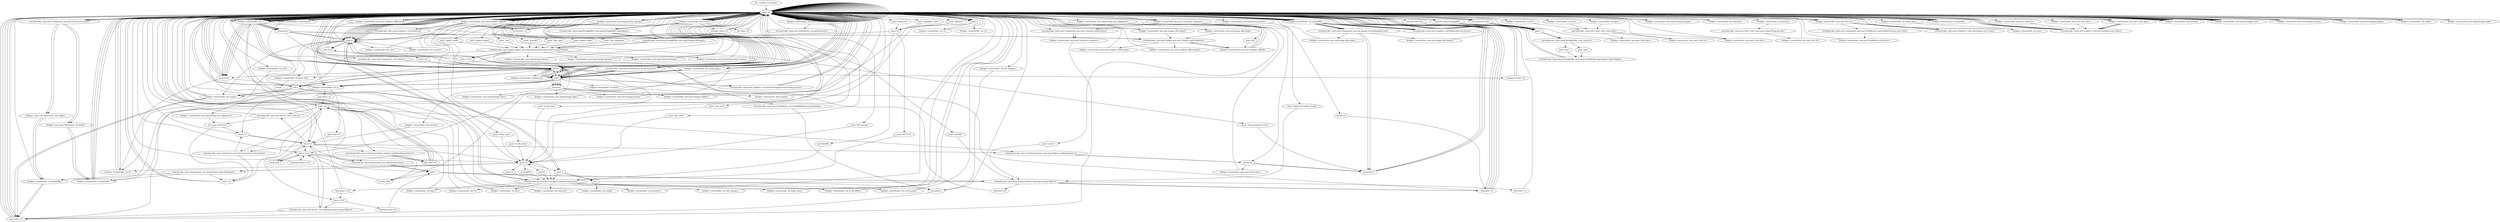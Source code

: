 digraph "" {
    "r0 := @this: newsticker"
    "load.r r0"
    "r0 := @this: newsticker"->"load.r r0";
    "push -1"
    "load.r r0"->"push -1";
    "fieldput <newsticker: int genislik>"
    "push -1"->"fieldput <newsticker: int genislik>";
    "fieldput <newsticker: int genislik>"->"load.r r0";
    "load.r r0"->"push -1";
    "fieldput <newsticker: int yukseklik>"
    "push -1"->"fieldput <newsticker: int yukseklik>";
    "fieldput <newsticker: int yukseklik>"->"load.r r0";
    "push 0"
    "load.r r0"->"push 0";
    "fieldput <newsticker: boolean whb>"
    "push 0"->"fieldput <newsticker: boolean whb>";
    "fieldput <newsticker: boolean whb>"->"load.r r0";
    "load.r r0"->"push 0";
    "fieldput <newsticker: int X>"
    "push 0"->"fieldput <newsticker: int X>";
    "fieldput <newsticker: int X>"->"load.r r0";
    "load.r r0"->"load.r r0";
    "push \"bgcolor\""
    "load.r r0"->"push \"bgcolor\"";
    "push 16"
    "push \"bgcolor\""->"push 16";
    "push 16"->"push 0";
    "virtualinvoke <newsticker: int fi(java.lang.String,int,int)>"
    "push 0"->"virtualinvoke <newsticker: int fi(java.lang.String,int,int)>";
    "fieldput <newsticker: int bgci>"
    "virtualinvoke <newsticker: int fi(java.lang.String,int,int)>"->"fieldput <newsticker: int bgci>";
    "fieldput <newsticker: int bgci>"->"load.r r0";
    "load.r r0"->"load.r r0";
    "push \"fontcolor\""
    "load.r r0"->"push \"fontcolor\"";
    "push \"fontcolor\""->"push 16";
    "push 16777215"
    "push 16"->"push 16777215";
    "push 16777215"->"virtualinvoke <newsticker: int fi(java.lang.String,int,int)>";
    "fieldput <newsticker: int fci>"
    "virtualinvoke <newsticker: int fi(java.lang.String,int,int)>"->"fieldput <newsticker: int fci>";
    "fieldput <newsticker: int fci>"->"load.r r0";
    "load.r r0"->"load.r r0";
    "push \"highlight_color\""
    "load.r r0"->"push \"highlight_color\"";
    "push \"highlight_color\""->"push 16";
    "push 65280"
    "push 16"->"push 65280";
    "push 65280"->"virtualinvoke <newsticker: int fi(java.lang.String,int,int)>";
    "fieldput <newsticker: int hlci>"
    "virtualinvoke <newsticker: int fi(java.lang.String,int,int)>"->"fieldput <newsticker: int hlci>";
    "fieldput <newsticker: int hlci>"->"load.r r0";
    "load.r r0"->"load.r r0";
    "push \"info\""
    "load.r r0"->"push \"info\"";
    "virtualinvoke <java.applet.Applet: java.lang.String getParameter(java.lang.String)>"
    "push \"info\""->"virtualinvoke <java.applet.Applet: java.lang.String getParameter(java.lang.String)>";
    "fieldput <newsticker: java.lang.String infostr>"
    "virtualinvoke <java.applet.Applet: java.lang.String getParameter(java.lang.String)>"->"fieldput <newsticker: java.lang.String infostr>";
    "fieldput <newsticker: java.lang.String infostr>"->"load.r r0";
    "load.r r0"->"load.r r0";
    "push \"regcode\""
    "load.r r0"->"push \"regcode\"";
    "push \"regcode\""->"virtualinvoke <java.applet.Applet: java.lang.String getParameter(java.lang.String)>";
    "fieldput <newsticker: java.lang.String regcode>"
    "virtualinvoke <java.applet.Applet: java.lang.String getParameter(java.lang.String)>"->"fieldput <newsticker: java.lang.String regcode>";
    "fieldput <newsticker: java.lang.String regcode>"->"load.r r0";
    "fieldget <newsticker: java.lang.String regcode>"
    "load.r r0"->"fieldget <newsticker: java.lang.String regcode>";
    "ifnull load.r r0"
    "fieldget <newsticker: java.lang.String regcode>"->"ifnull load.r r0";
    "ifnull load.r r0"->"load.r r0";
    "load.r r0"->"fieldget <newsticker: java.lang.String regcode>";
    "push \"nwt786\""
    "fieldget <newsticker: java.lang.String regcode>"->"push \"nwt786\"";
    "virtualinvoke <java.lang.String: boolean equals(java.lang.Object)>"
    "push \"nwt786\""->"virtualinvoke <java.lang.String: boolean equals(java.lang.Object)>";
    "ifeq load.r r0"
    "virtualinvoke <java.lang.String: boolean equals(java.lang.Object)>"->"ifeq load.r r0";
    "ifeq load.r r0"->"load.r r0";
    "push 1"
    "load.r r0"->"push 1";
    "fieldput <newsticker: boolean rg>"
    "push 1"->"fieldput <newsticker: boolean rg>";
    "fieldput <newsticker: boolean rg>"->"load.r r0";
    "new java.awt.Color"
    "load.r r0"->"new java.awt.Color";
    "dup1.r"
    "new java.awt.Color"->"dup1.r";
    "dup1.r"->"load.r r0";
    "fieldget <newsticker: int bgci>"
    "load.r r0"->"fieldget <newsticker: int bgci>";
    "specialinvoke <java.awt.Color: void <init>(int)>"
    "fieldget <newsticker: int bgci>"->"specialinvoke <java.awt.Color: void <init>(int)>";
    "fieldput <newsticker: java.awt.Color bgcc>"
    "specialinvoke <java.awt.Color: void <init>(int)>"->"fieldput <newsticker: java.awt.Color bgcc>";
    "fieldput <newsticker: java.awt.Color bgcc>"->"load.r r0";
    "load.r r0"->"new java.awt.Color";
    "new java.awt.Color"->"dup1.r";
    "dup1.r"->"load.r r0";
    "fieldget <newsticker: int fci>"
    "load.r r0"->"fieldget <newsticker: int fci>";
    "fieldget <newsticker: int fci>"->"specialinvoke <java.awt.Color: void <init>(int)>";
    "fieldput <newsticker: java.awt.Color fcc>"
    "specialinvoke <java.awt.Color: void <init>(int)>"->"fieldput <newsticker: java.awt.Color fcc>";
    "fieldput <newsticker: java.awt.Color fcc>"->"load.r r0";
    "load.r r0"->"new java.awt.Color";
    "new java.awt.Color"->"dup1.r";
    "dup1.r"->"load.r r0";
    "fieldget <newsticker: int hlci>"
    "load.r r0"->"fieldget <newsticker: int hlci>";
    "fieldget <newsticker: int hlci>"->"specialinvoke <java.awt.Color: void <init>(int)>";
    "fieldput <newsticker: java.awt.Color hlcc>"
    "specialinvoke <java.awt.Color: void <init>(int)>"->"fieldput <newsticker: java.awt.Color hlcc>";
    "fieldput <newsticker: java.awt.Color hlcc>"->"load.r r0";
    "load.r r0"->"load.r r0";
    "push \"font_size\""
    "load.r r0"->"push \"font_size\"";
    "push 10"
    "push \"font_size\""->"push 10";
    "push 11"
    "push 10"->"push 11";
    "push 11"->"virtualinvoke <newsticker: int fi(java.lang.String,int,int)>";
    "fieldput <newsticker: int fontsize>"
    "virtualinvoke <newsticker: int fi(java.lang.String,int,int)>"->"fieldput <newsticker: int fontsize>";
    "fieldput <newsticker: int fontsize>"->"load.r r0";
    "load.r r0"->"load.r r0";
    "push \"font_type\""
    "load.r r0"->"push \"font_type\"";
    "push \"font_type\""->"virtualinvoke <java.applet.Applet: java.lang.String getParameter(java.lang.String)>";
    "fieldput <newsticker: java.lang.String fonttype>"
    "virtualinvoke <java.applet.Applet: java.lang.String getParameter(java.lang.String)>"->"fieldput <newsticker: java.lang.String fonttype>";
    "fieldput <newsticker: java.lang.String fonttype>"->"load.r r0";
    "load.r r0"->"load.r r0";
    "push \"font_style\""
    "load.r r0"->"push \"font_style\"";
    "push \"font_style\""->"push 10";
    "push 10"->"push 0";
    "push 0"->"virtualinvoke <newsticker: int fi(java.lang.String,int,int)>";
    "fieldput <newsticker: int fontstyle>"
    "virtualinvoke <newsticker: int fi(java.lang.String,int,int)>"->"fieldput <newsticker: int fontstyle>";
    "fieldput <newsticker: int fontstyle>"->"load.r r0";
    "load.r r0"->"load.r r0";
    "push \"left_margin\""
    "load.r r0"->"push \"left_margin\"";
    "push \"left_margin\""->"push 10";
    "push 10"->"push 10";
    "push 10"->"virtualinvoke <newsticker: int fi(java.lang.String,int,int)>";
    "fieldput <newsticker: int left_margin>"
    "virtualinvoke <newsticker: int fi(java.lang.String,int,int)>"->"fieldput <newsticker: int left_margin>";
    "fieldput <newsticker: int left_margin>"->"load.r r0";
    "new java.awt.Font"
    "load.r r0"->"new java.awt.Font";
    "new java.awt.Font"->"dup1.r";
    "dup1.r"->"load.r r0";
    "fieldget <newsticker: java.lang.String fonttype>"
    "load.r r0"->"fieldget <newsticker: java.lang.String fonttype>";
    "fieldget <newsticker: java.lang.String fonttype>"->"load.r r0";
    "fieldget <newsticker: int fontstyle>"
    "load.r r0"->"fieldget <newsticker: int fontstyle>";
    "fieldget <newsticker: int fontstyle>"->"load.r r0";
    "fieldget <newsticker: int fontsize>"
    "load.r r0"->"fieldget <newsticker: int fontsize>";
    "specialinvoke <java.awt.Font: void <init>(java.lang.String,int,int)>"
    "fieldget <newsticker: int fontsize>"->"specialinvoke <java.awt.Font: void <init>(java.lang.String,int,int)>";
    "fieldput <newsticker: java.awt.Font nf>"
    "specialinvoke <java.awt.Font: void <init>(java.lang.String,int,int)>"->"fieldput <newsticker: java.awt.Font nf>";
    "fieldput <newsticker: java.awt.Font nf>"->"load.r r0";
    "load.r r0"->"load.r r0";
    "load.r r0"->"load.r r0";
    "fieldget <newsticker: java.awt.Font nf>"
    "load.r r0"->"fieldget <newsticker: java.awt.Font nf>";
    "virtualinvoke <java.awt.Component: java.awt.FontMetrics getFontMetrics(java.awt.Font)>"
    "fieldget <newsticker: java.awt.Font nf>"->"virtualinvoke <java.awt.Component: java.awt.FontMetrics getFontMetrics(java.awt.Font)>";
    "fieldput <newsticker: java.awt.FontMetrics fmetrics>"
    "virtualinvoke <java.awt.Component: java.awt.FontMetrics getFontMetrics(java.awt.Font)>"->"fieldput <newsticker: java.awt.FontMetrics fmetrics>";
    "fieldput <newsticker: java.awt.FontMetrics fmetrics>"->"load.r r0";
    "load.r r0"->"load.r r0";
    "push \"target_frame\""
    "load.r r0"->"push \"target_frame\"";
    "push \"target_frame\""->"virtualinvoke <java.applet.Applet: java.lang.String getParameter(java.lang.String)>";
    "fieldput <newsticker: java.lang.String target_frame>"
    "virtualinvoke <java.applet.Applet: java.lang.String getParameter(java.lang.String)>"->"fieldput <newsticker: java.lang.String target_frame>";
    "fieldput <newsticker: java.lang.String target_frame>"->"load.r r0";
    "load.r r0"->"load.r r0";
    "push \"text_alignment\""
    "load.r r0"->"push \"text_alignment\"";
    "push \"text_alignment\""->"virtualinvoke <java.applet.Applet: java.lang.String getParameter(java.lang.String)>";
    "fieldput <newsticker: java.lang.String text_alignment>"
    "virtualinvoke <java.applet.Applet: java.lang.String getParameter(java.lang.String)>"->"fieldput <newsticker: java.lang.String text_alignment>";
    "new java.util.Vector"
    "fieldput <newsticker: java.lang.String text_alignment>"->"new java.util.Vector";
    "store.r r3"
    "new java.util.Vector"->"store.r r3";
    "load.r r3"
    "store.r r3"->"load.r r3";
    "specialinvoke <java.util.Vector: void <init>()>"
    "load.r r3"->"specialinvoke <java.util.Vector: void <init>()>";
    "specialinvoke <java.util.Vector: void <init>()>"->"new java.util.Vector";
    "store.r r4"
    "new java.util.Vector"->"store.r r4";
    "load.r r4"
    "store.r r4"->"load.r r4";
    "load.r r4"->"specialinvoke <java.util.Vector: void <init>()>";
    "specialinvoke <java.util.Vector: void <init>()>"->"load.r r0";
    "load.r r0"->"push 0";
    "fieldput <newsticker: int tcount>"
    "push 0"->"fieldput <newsticker: int tcount>";
    "fieldput <newsticker: int tcount>"->"load.r r0";
    "load.r r0"->"load.r r0";
    "fieldget <newsticker: int tcount>"
    "load.r r0"->"fieldget <newsticker: int tcount>";
    "fieldget <newsticker: int tcount>"->"push 1";
    "add.i"
    "push 1"->"add.i";
    "add.i"->"fieldput <newsticker: int tcount>";
    "fieldput <newsticker: int tcount>"->"load.r r0";
    "new java.lang.StringBuffer"
    "load.r r0"->"new java.lang.StringBuffer";
    "new java.lang.StringBuffer"->"dup1.r";
    "specialinvoke <java.lang.StringBuffer: void <init>()>"
    "dup1.r"->"specialinvoke <java.lang.StringBuffer: void <init>()>";
    "push \"text\""
    "specialinvoke <java.lang.StringBuffer: void <init>()>"->"push \"text\"";
    "virtualinvoke <java.lang.StringBuffer: java.lang.StringBuffer append(java.lang.String)>"
    "push \"text\""->"virtualinvoke <java.lang.StringBuffer: java.lang.StringBuffer append(java.lang.String)>";
    "virtualinvoke <java.lang.StringBuffer: java.lang.StringBuffer append(java.lang.String)>"->"load.r r0";
    "load.r r0"->"fieldget <newsticker: int tcount>";
    "virtualinvoke <java.lang.StringBuffer: java.lang.StringBuffer append(int)>"
    "fieldget <newsticker: int tcount>"->"virtualinvoke <java.lang.StringBuffer: java.lang.StringBuffer append(int)>";
    "virtualinvoke <java.lang.StringBuffer: java.lang.String toString()>"
    "virtualinvoke <java.lang.StringBuffer: java.lang.StringBuffer append(int)>"->"virtualinvoke <java.lang.StringBuffer: java.lang.String toString()>";
    "virtualinvoke <java.lang.StringBuffer: java.lang.String toString()>"->"virtualinvoke <java.applet.Applet: java.lang.String getParameter(java.lang.String)>";
    "store.r r114"
    "virtualinvoke <java.applet.Applet: java.lang.String getParameter(java.lang.String)>"->"store.r r114";
    "store.r r114"->"load.r r0";
    "load.r r0"->"new java.lang.StringBuffer";
    "new java.lang.StringBuffer"->"dup1.r";
    "dup1.r"->"specialinvoke <java.lang.StringBuffer: void <init>()>";
    "push \"link\""
    "specialinvoke <java.lang.StringBuffer: void <init>()>"->"push \"link\"";
    "push \"link\""->"virtualinvoke <java.lang.StringBuffer: java.lang.StringBuffer append(java.lang.String)>";
    "virtualinvoke <java.lang.StringBuffer: java.lang.StringBuffer append(java.lang.String)>"->"load.r r0";
    "load.r r0"->"fieldget <newsticker: int tcount>";
    "fieldget <newsticker: int tcount>"->"virtualinvoke <java.lang.StringBuffer: java.lang.StringBuffer append(int)>";
    "virtualinvoke <java.lang.StringBuffer: java.lang.StringBuffer append(int)>"->"virtualinvoke <java.lang.StringBuffer: java.lang.String toString()>";
    "virtualinvoke <java.lang.StringBuffer: java.lang.String toString()>"->"virtualinvoke <java.applet.Applet: java.lang.String getParameter(java.lang.String)>";
    "store.r r119"
    "virtualinvoke <java.applet.Applet: java.lang.String getParameter(java.lang.String)>"->"store.r r119";
    "load.r r114"
    "store.r r119"->"load.r r114";
    "ifnonnull load.r r114"
    "load.r r114"->"ifnonnull load.r r114";
    "ifnonnull load.r r114"->"load.r r0";
    "load.r r0"->"load.r r0";
    "load.r r0"->"fieldget <newsticker: int tcount>";
    "fieldget <newsticker: int tcount>"->"push 1";
    "sub.i"
    "push 1"->"sub.i";
    "sub.i"->"fieldput <newsticker: int tcount>";
    "goto load.r r0"
    "fieldput <newsticker: int tcount>"->"goto load.r r0";
    "goto load.r r0"->"load.r r0";
    "load.r r0"->"load.r r0";
    "load.r r0"->"fieldget <newsticker: int tcount>";
    "fieldget <newsticker: int tcount>"->"push 1";
    "push 1"->"add.i";
    "newarray"
    "add.i"->"newarray";
    "fieldput <newsticker: java.lang.String[] texts>"
    "newarray"->"fieldput <newsticker: java.lang.String[] texts>";
    "fieldput <newsticker: java.lang.String[] texts>"->"load.r r0";
    "load.r r0"->"load.r r0";
    "load.r r0"->"fieldget <newsticker: int tcount>";
    "fieldget <newsticker: int tcount>"->"push 1";
    "push 1"->"add.i";
    "add.i"->"newarray";
    "fieldput <newsticker: java.lang.String[] links>"
    "newarray"->"fieldput <newsticker: java.lang.String[] links>";
    "fieldput <newsticker: java.lang.String[] links>"->"load.r r0";
    "load.r r0"->"load.r r0";
    "load.r r0"->"fieldget <newsticker: int tcount>";
    "fieldget <newsticker: int tcount>"->"push 1";
    "push 1"->"add.i";
    "add.i"->"newarray";
    "fieldput <newsticker: java.awt.Image[] normi>"
    "newarray"->"fieldput <newsticker: java.awt.Image[] normi>";
    "fieldput <newsticker: java.awt.Image[] normi>"->"load.r r0";
    "load.r r0"->"load.r r0";
    "load.r r0"->"fieldget <newsticker: int tcount>";
    "fieldget <newsticker: int tcount>"->"push 1";
    "push 1"->"add.i";
    "add.i"->"newarray";
    "fieldput <newsticker: java.awt.Image[] hlighti>"
    "newarray"->"fieldput <newsticker: java.awt.Image[] hlighti>";
    "fieldput <newsticker: java.awt.Image[] hlighti>"->"load.r r0";
    "load.r r0"->"load.r r0";
    "load.r r0"->"fieldget <newsticker: int tcount>";
    "fieldget <newsticker: int tcount>"->"push 1";
    "push 1"->"add.i";
    "add.i"->"newarray";
    "fieldput <newsticker: int[] metrik>"
    "newarray"->"fieldput <newsticker: int[] metrik>";
    "fieldput <newsticker: int[] metrik>"->"load.r r0";
    "load.r r0"->"load.r r0";
    "load.r r0"->"fieldget <newsticker: int tcount>";
    "fieldget <newsticker: int tcount>"->"push 1";
    "push 1"->"add.i";
    "add.i"->"newarray";
    "fieldput <newsticker: int[] duryer>"
    "newarray"->"fieldput <newsticker: int[] duryer>";
    "fieldput <newsticker: int[] duryer>"->"load.r r3";
    "virtualinvoke <java.util.Vector: java.util.Enumeration elements()>"
    "load.r r3"->"virtualinvoke <java.util.Vector: java.util.Enumeration elements()>";
    "virtualinvoke <java.util.Vector: java.util.Enumeration elements()>"->"store.r r3";
    "store.r r3"->"load.r r0";
    "load.r r0"->"push 0";
    "fieldput <newsticker: int i>"
    "push 0"->"fieldput <newsticker: int i>";
    "goto load.r r3"
    "fieldput <newsticker: int i>"->"goto load.r r3";
    "goto load.r r3"->"load.r r3";
    "interfaceinvoke <java.util.Enumeration: boolean hasMoreElements()> 0"
    "load.r r3"->"interfaceinvoke <java.util.Enumeration: boolean hasMoreElements()> 0";
    "ifne load.r r0"
    "interfaceinvoke <java.util.Enumeration: boolean hasMoreElements()> 0"->"ifne load.r r0";
    "ifne load.r r0"->"load.r r4";
    "load.r r4"->"virtualinvoke <java.util.Vector: java.util.Enumeration elements()>";
    "virtualinvoke <java.util.Vector: java.util.Enumeration elements()>"->"store.r r4";
    "store.r r4"->"load.r r0";
    "load.r r0"->"push 0";
    "push 0"->"fieldput <newsticker: int i>";
    "goto load.r r4"
    "fieldput <newsticker: int i>"->"goto load.r r4";
    "goto load.r r4"->"load.r r4";
    "load.r r4"->"interfaceinvoke <java.util.Enumeration: boolean hasMoreElements()> 0";
    "interfaceinvoke <java.util.Enumeration: boolean hasMoreElements()> 0"->"ifne load.r r0";
    "ifne load.r r0"->"load.r r0";
    "load.r r0"->"load.r r0";
    "push \"delay_time\""
    "load.r r0"->"push \"delay_time\"";
    "push \"delay_time\""->"push 10";
    "push 4000"
    "push 10"->"push 4000";
    "push 4000"->"virtualinvoke <newsticker: int fi(java.lang.String,int,int)>";
    "fieldput <newsticker: int delay_time>"
    "virtualinvoke <newsticker: int fi(java.lang.String,int,int)>"->"fieldput <newsticker: int delay_time>";
    "fieldput <newsticker: int delay_time>"->"load.r r0";
    "load.r r0"->"load.r r0";
    "push \"scroll_delay\""
    "load.r r0"->"push \"scroll_delay\"";
    "push \"scroll_delay\""->"push 10";
    "push 8"
    "push 10"->"push 8";
    "push 8"->"virtualinvoke <newsticker: int fi(java.lang.String,int,int)>";
    "fieldput <newsticker: int scroll_delay>"
    "virtualinvoke <newsticker: int fi(java.lang.String,int,int)>"->"fieldput <newsticker: int scroll_delay>";
    "fieldput <newsticker: int scroll_delay>"->"load.r r0";
    "load.r r0"->"load.r r0";
    "push \"scroll_jump\""
    "load.r r0"->"push \"scroll_jump\"";
    "push \"scroll_jump\""->"push 10";
    "push 2"
    "push 10"->"push 2";
    "push 2"->"virtualinvoke <newsticker: int fi(java.lang.String,int,int)>";
    "fieldput <newsticker: int scroll_jump>"
    "virtualinvoke <newsticker: int fi(java.lang.String,int,int)>"->"fieldput <newsticker: int scroll_jump>";
    "fieldput <newsticker: int scroll_jump>"->"load.r r0";
    "load.r r0"->"load.r r0";
    "fieldget <newsticker: int delay_time>"
    "load.r r0"->"fieldget <newsticker: int delay_time>";
    "fieldput <newsticker: int uyu>"
    "fieldget <newsticker: int delay_time>"->"fieldput <newsticker: int uyu>";
    "fieldput <newsticker: int uyu>"->"load.r r0";
    "load.r r0"->"load.r r0";
    "fieldget <newsticker: java.awt.FontMetrics fmetrics>"
    "load.r r0"->"fieldget <newsticker: java.awt.FontMetrics fmetrics>";
    "virtualinvoke <java.awt.FontMetrics: int getDescent()>"
    "fieldget <newsticker: java.awt.FontMetrics fmetrics>"->"virtualinvoke <java.awt.FontMetrics: int getDescent()>";
    "virtualinvoke <java.awt.FontMetrics: int getDescent()>"->"load.r r0";
    "load.r r0"->"fieldget <newsticker: java.awt.FontMetrics fmetrics>";
    "virtualinvoke <java.awt.FontMetrics: int getAscent()>"
    "fieldget <newsticker: java.awt.FontMetrics fmetrics>"->"virtualinvoke <java.awt.FontMetrics: int getAscent()>";
    "virtualinvoke <java.awt.FontMetrics: int getAscent()>"->"add.i";
    "fieldput <newsticker: int txth>"
    "add.i"->"fieldput <newsticker: int txth>";
    "fieldput <newsticker: int txth>"->"load.r r0";
    "virtualinvoke <java.awt.Component: void show()>"
    "load.r r0"->"virtualinvoke <java.awt.Component: void show()>";
    "virtualinvoke <java.awt.Component: void show()>"->"push 1";
    "store.b r4"
    "push 1"->"store.b r4";
    "store.b r4"->"load.r r0";
    "push \"applet_width\""
    "load.r r0"->"push \"applet_width\"";
    "push \"applet_width\""->"virtualinvoke <java.applet.Applet: java.lang.String getParameter(java.lang.String)>";
    "virtualinvoke <java.applet.Applet: java.lang.String getParameter(java.lang.String)>"->"store.r r3";
    "store.r r3"->"load.r r3";
    "ifnull push 0"
    "load.r r3"->"ifnull push 0";
    "ifnull push 0"->"load.r r3";
    "virtualinvoke <java.lang.String: java.lang.String trim()>"
    "load.r r3"->"virtualinvoke <java.lang.String: java.lang.String trim()>";
    "push \"\""
    "virtualinvoke <java.lang.String: java.lang.String trim()>"->"push \"\"";
    "push \"\""->"virtualinvoke <java.lang.String: boolean equals(java.lang.Object)>";
    "virtualinvoke <java.lang.String: boolean equals(java.lang.Object)>"->"ifeq load.r r0";
    "ifeq load.r r0"->"push 0";
    "push 0"->"store.b r4";
    "store.b r4"->"load.r r0";
    "push \"applet_height\""
    "load.r r0"->"push \"applet_height\"";
    "push \"applet_height\""->"virtualinvoke <java.applet.Applet: java.lang.String getParameter(java.lang.String)>";
    "virtualinvoke <java.applet.Applet: java.lang.String getParameter(java.lang.String)>"->"store.r r114";
    "store.r r114"->"load.r r114";
    "load.r r114"->"ifnull push 0";
    "ifnull push 0"->"load.r r114";
    "load.r r114"->"virtualinvoke <java.lang.String: java.lang.String trim()>";
    "virtualinvoke <java.lang.String: java.lang.String trim()>"->"push \"\"";
    "push \"\""->"virtualinvoke <java.lang.String: boolean equals(java.lang.Object)>";
    "ifeq load.b r4"
    "virtualinvoke <java.lang.String: boolean equals(java.lang.Object)>"->"ifeq load.b r4";
    "ifeq load.b r4"->"push 0";
    "push 0"->"store.b r4";
    "load.b r4"
    "store.b r4"->"load.b r4";
    "load.b r4"->"push 1";
    "ifcmpne.b load.r r0"
    "push 1"->"ifcmpne.b load.r r0";
    "ifcmpne.b load.r r0"->"load.r r0";
    "load.r r0"->"load.r r3";
    "load.r r3"->"push 10";
    "staticinvoke <java.lang.Integer: int parseInt(java.lang.String,int)>"
    "push 10"->"staticinvoke <java.lang.Integer: int parseInt(java.lang.String,int)>";
    "staticinvoke <java.lang.Integer: int parseInt(java.lang.String,int)>"->"fieldput <newsticker: int genislik>";
    "fieldput <newsticker: int genislik>"->"load.r r0";
    "load.r r0"->"load.r r114";
    "load.r r114"->"push 10";
    "push 10"->"staticinvoke <java.lang.Integer: int parseInt(java.lang.String,int)>";
    "staticinvoke <java.lang.Integer: int parseInt(java.lang.String,int)>"->"fieldput <newsticker: int yukseklik>";
    "fieldput <newsticker: int yukseklik>"->"goto load.r r0";
    "goto load.r r0"->"load.r r0";
    "load.r r0"->"load.r r0";
    "fieldget <newsticker: int yukseklik>"
    "load.r r0"->"fieldget <newsticker: int yukseklik>";
    "fieldget <newsticker: int yukseklik>"->"load.r r0";
    "fieldget <newsticker: int txth>"
    "load.r r0"->"fieldget <newsticker: int txth>";
    "fieldget <newsticker: int txth>"->"sub.i";
    "sub.i"->"push 2";
    "div.i"
    "push 2"->"div.i";
    "fieldput <newsticker: int aralik>"
    "div.i"->"fieldput <newsticker: int aralik>";
    "fieldput <newsticker: int aralik>"->"load.r r0";
    "load.r r0"->"push 1";
    "push 1"->"fieldput <newsticker: int i>";
    "fieldput <newsticker: int i>"->"goto load.r r0";
    "goto load.r r0"->"load.r r0";
    "fieldget <newsticker: int i>"
    "load.r r0"->"fieldget <newsticker: int i>";
    "fieldget <newsticker: int i>"->"load.r r0";
    "load.r r0"->"fieldget <newsticker: int tcount>";
    "ifcmple.i load.r r0"
    "fieldget <newsticker: int tcount>"->"ifcmple.i load.r r0";
    "ifcmple.i load.r r0"->"load.r r0";
    "fieldget <newsticker: java.awt.Graphics offbuff>"
    "load.r r0"->"fieldget <newsticker: java.awt.Graphics offbuff>";
    "fieldget <newsticker: java.awt.Graphics offbuff>"->"ifnull load.r r0";
    "ifnull load.r r0"->"load.r r0";
    "load.r r0"->"fieldget <newsticker: java.awt.Graphics offbuff>";
    "virtualinvoke <java.awt.Graphics: void dispose()>"
    "fieldget <newsticker: java.awt.Graphics offbuff>"->"virtualinvoke <java.awt.Graphics: void dispose()>";
    "virtualinvoke <java.awt.Graphics: void dispose()>"->"load.r r0";
    "load.r r0"->"load.r r0";
    "load.r r0"->"load.r r0";
    "fieldget <newsticker: int genislik>"
    "load.r r0"->"fieldget <newsticker: int genislik>";
    "fieldget <newsticker: int genislik>"->"load.r r0";
    "load.r r0"->"fieldget <newsticker: int yukseklik>";
    "virtualinvoke <java.awt.Component: java.awt.Image createImage(int,int)>"
    "fieldget <newsticker: int yukseklik>"->"virtualinvoke <java.awt.Component: java.awt.Image createImage(int,int)>";
    "fieldput <newsticker: java.awt.Image offscrimg>"
    "virtualinvoke <java.awt.Component: java.awt.Image createImage(int,int)>"->"fieldput <newsticker: java.awt.Image offscrimg>";
    "fieldput <newsticker: java.awt.Image offscrimg>"->"load.r r0";
    "load.r r0"->"load.r r0";
    "fieldget <newsticker: java.awt.Image offscrimg>"
    "load.r r0"->"fieldget <newsticker: java.awt.Image offscrimg>";
    "virtualinvoke <java.awt.Image: java.awt.Graphics getGraphics()>"
    "fieldget <newsticker: java.awt.Image offscrimg>"->"virtualinvoke <java.awt.Image: java.awt.Graphics getGraphics()>";
    "fieldput <newsticker: java.awt.Graphics offScreeng>"
    "virtualinvoke <java.awt.Image: java.awt.Graphics getGraphics()>"->"fieldput <newsticker: java.awt.Graphics offScreeng>";
    "fieldput <newsticker: java.awt.Graphics offScreeng>"->"load.r r0";
    "load.r r0"->"load.r r0";
    "load.r r0"->"load.r r0";
    "load.r r0"->"fieldget <newsticker: int genislik>";
    "fieldget <newsticker: int genislik>"->"load.r r0";
    "load.r r0"->"fieldget <newsticker: int yukseklik>";
    "fieldget <newsticker: int yukseklik>"->"virtualinvoke <java.awt.Component: java.awt.Image createImage(int,int)>";
    "fieldput <newsticker: java.awt.Image offscrimg2>"
    "virtualinvoke <java.awt.Component: java.awt.Image createImage(int,int)>"->"fieldput <newsticker: java.awt.Image offscrimg2>";
    "fieldput <newsticker: java.awt.Image offscrimg2>"->"load.r r0";
    "load.r r0"->"load.r r0";
    "fieldget <newsticker: java.awt.Image offscrimg2>"
    "load.r r0"->"fieldget <newsticker: java.awt.Image offscrimg2>";
    "fieldget <newsticker: java.awt.Image offscrimg2>"->"virtualinvoke <java.awt.Image: java.awt.Graphics getGraphics()>";
    "fieldput <newsticker: java.awt.Graphics offScreeng2>"
    "virtualinvoke <java.awt.Image: java.awt.Graphics getGraphics()>"->"fieldput <newsticker: java.awt.Graphics offScreeng2>";
    "fieldput <newsticker: java.awt.Graphics offScreeng2>"->"load.r r0";
    "fieldget <newsticker: java.awt.Graphics offScreeng>"
    "load.r r0"->"fieldget <newsticker: java.awt.Graphics offScreeng>";
    "fieldget <newsticker: java.awt.Graphics offScreeng>"->"load.r r0";
    "fieldget <newsticker: java.awt.Color bgcc>"
    "load.r r0"->"fieldget <newsticker: java.awt.Color bgcc>";
    "virtualinvoke <java.awt.Graphics: void setColor(java.awt.Color)>"
    "fieldget <newsticker: java.awt.Color bgcc>"->"virtualinvoke <java.awt.Graphics: void setColor(java.awt.Color)>";
    "virtualinvoke <java.awt.Graphics: void setColor(java.awt.Color)>"->"load.r r0";
    "load.r r0"->"fieldget <newsticker: java.awt.Graphics offScreeng>";
    "fieldget <newsticker: java.awt.Graphics offScreeng>"->"push 0";
    "push 0"->"push 0";
    "push 0"->"load.r r0";
    "load.r r0"->"fieldget <newsticker: int genislik>";
    "fieldget <newsticker: int genislik>"->"load.r r0";
    "load.r r0"->"fieldget <newsticker: int yukseklik>";
    "virtualinvoke <java.awt.Graphics: void fillRect(int,int,int,int)>"
    "fieldget <newsticker: int yukseklik>"->"virtualinvoke <java.awt.Graphics: void fillRect(int,int,int,int)>";
    "virtualinvoke <java.awt.Graphics: void fillRect(int,int,int,int)>"->"load.r r0";
    "load.r r0"->"push 0";
    "fieldput <newsticker: int curr>"
    "push 0"->"fieldput <newsticker: int curr>";
    "fieldput <newsticker: int curr>"->"load.r r0";
    "load.r r0"->"push -1";
    "fieldput <newsticker: int cx>"
    "push -1"->"fieldput <newsticker: int cx>";
    "fieldput <newsticker: int cx>"->"load.r r0";
    "load.r r0"->"push -1";
    "fieldput <newsticker: int cy>"
    "push -1"->"fieldput <newsticker: int cy>";
    "fieldput <newsticker: int cy>"->"load.r r0";
    "load.r r0"->"push 10";
    "push 10"->"fieldput <newsticker: int X>";
    "fieldput <newsticker: int X>"->"load.r r0";
    "load.r r0"->"fieldget <newsticker: int tcount>";
    "ifle load.r r0"
    "fieldget <newsticker: int tcount>"->"ifle load.r r0";
    "ifle load.r r0"->"load.r r0";
    "load.r r0"->"load.r r0";
    "fieldget <newsticker: int[] duryer>"
    "load.r r0"->"fieldget <newsticker: int[] duryer>";
    "fieldget <newsticker: int[] duryer>"->"push 1";
    "arrayread.i"
    "push 1"->"arrayread.i";
    "arrayread.i"->"fieldput <newsticker: int X>";
    "fieldput <newsticker: int X>"->"load.r r0";
    "load.r r0"->"push 0";
    "fieldput <newsticker: int mesafe>"
    "push 0"->"fieldput <newsticker: int mesafe>";
    "fieldput <newsticker: int mesafe>"->"load.r r0";
    "load.r r0"->"load.r r0";
    "virtualinvoke <java.awt.Component: java.awt.Container getParent()>"
    "load.r r0"->"virtualinvoke <java.awt.Component: java.awt.Container getParent()>";
    "fieldput <newsticker: java.awt.Container container>"
    "virtualinvoke <java.awt.Component: java.awt.Container getParent()>"->"fieldput <newsticker: java.awt.Container container>";
    "fieldput <newsticker: java.awt.Container container>"->"goto load.r r0";
    "goto load.r r0"->"load.r r0";
    "fieldget <newsticker: java.awt.Container container>"
    "load.r r0"->"fieldget <newsticker: java.awt.Container container>";
    "instanceof"
    "fieldget <newsticker: java.awt.Container container>"->"instanceof";
    "instanceof"->"ifeq load.r r0";
    "ifeq load.r r0"->"load.r r0";
    "load.r r0"->"load.r r0";
    "load.r r0"->"fieldget <newsticker: java.awt.Container container>";
    "checkcast"
    "fieldget <newsticker: java.awt.Container container>"->"checkcast";
    "fieldput <newsticker: java.awt.Frame frm>"
    "checkcast"->"fieldput <newsticker: java.awt.Frame frm>";
    "fieldput <newsticker: java.awt.Frame frm>"->"load.r r0";
    "load.r r0"->"push 1";
    "push 1"->"fieldput <newsticker: boolean whb>";
    "return"
    "fieldput <newsticker: boolean whb>"->"return";
    "ifeq load.r r0"->"load.r r0";
    "load.r r0"->"load.r r0";
    "load.r r0"->"fieldget <newsticker: java.awt.Container container>";
    "fieldget <newsticker: java.awt.Container container>"->"virtualinvoke <java.awt.Component: java.awt.Container getParent()>";
    "virtualinvoke <java.awt.Component: java.awt.Container getParent()>"->"fieldput <newsticker: java.awt.Container container>";
    "ifcmple.i load.r r0"->"load.r r0";
    "fieldget <newsticker: int[] metrik>"
    "load.r r0"->"fieldget <newsticker: int[] metrik>";
    "fieldget <newsticker: int[] metrik>"->"load.r r0";
    "load.r r0"->"fieldget <newsticker: int i>";
    "fieldget <newsticker: int i>"->"load.r r0";
    "load.r r0"->"fieldget <newsticker: java.awt.FontMetrics fmetrics>";
    "fieldget <newsticker: java.awt.FontMetrics fmetrics>"->"load.r r0";
    "fieldget <newsticker: java.lang.String[] texts>"
    "load.r r0"->"fieldget <newsticker: java.lang.String[] texts>";
    "fieldget <newsticker: java.lang.String[] texts>"->"load.r r0";
    "load.r r0"->"fieldget <newsticker: int i>";
    "arrayread.r"
    "fieldget <newsticker: int i>"->"arrayread.r";
    "virtualinvoke <java.awt.FontMetrics: int stringWidth(java.lang.String)>"
    "arrayread.r"->"virtualinvoke <java.awt.FontMetrics: int stringWidth(java.lang.String)>";
    "arraywrite.i"
    "virtualinvoke <java.awt.FontMetrics: int stringWidth(java.lang.String)>"->"arraywrite.i";
    "arraywrite.i"->"load.r r0";
    "fieldget <newsticker: java.awt.Image[] normi>"
    "load.r r0"->"fieldget <newsticker: java.awt.Image[] normi>";
    "fieldget <newsticker: java.awt.Image[] normi>"->"load.r r0";
    "load.r r0"->"fieldget <newsticker: int i>";
    "fieldget <newsticker: int i>"->"load.r r0";
    "load.r r0"->"load.r r0";
    "load.r r0"->"fieldget <newsticker: int[] metrik>";
    "fieldget <newsticker: int[] metrik>"->"load.r r0";
    "load.r r0"->"fieldget <newsticker: int i>";
    "fieldget <newsticker: int i>"->"arrayread.i";
    "arrayread.i"->"load.r r0";
    "fieldget <newsticker: int scroll_jump>"
    "load.r r0"->"fieldget <newsticker: int scroll_jump>";
    "fieldget <newsticker: int scroll_jump>"->"add.i";
    "add.i"->"push 1";
    "push 1"->"add.i";
    "add.i"->"load.r r0";
    "load.r r0"->"fieldget <newsticker: int yukseklik>";
    "fieldget <newsticker: int yukseklik>"->"virtualinvoke <java.awt.Component: java.awt.Image createImage(int,int)>";
    "arraywrite.r"
    "virtualinvoke <java.awt.Component: java.awt.Image createImage(int,int)>"->"arraywrite.r";
    "arraywrite.r"->"load.r r0";
    "fieldget <newsticker: java.awt.Image[] hlighti>"
    "load.r r0"->"fieldget <newsticker: java.awt.Image[] hlighti>";
    "fieldget <newsticker: java.awt.Image[] hlighti>"->"load.r r0";
    "load.r r0"->"fieldget <newsticker: int i>";
    "fieldget <newsticker: int i>"->"load.r r0";
    "load.r r0"->"load.r r0";
    "load.r r0"->"fieldget <newsticker: int[] metrik>";
    "fieldget <newsticker: int[] metrik>"->"load.r r0";
    "load.r r0"->"fieldget <newsticker: int i>";
    "fieldget <newsticker: int i>"->"arrayread.i";
    "arrayread.i"->"load.r r0";
    "load.r r0"->"fieldget <newsticker: int scroll_jump>";
    "fieldget <newsticker: int scroll_jump>"->"add.i";
    "add.i"->"push 1";
    "push 1"->"add.i";
    "add.i"->"load.r r0";
    "load.r r0"->"fieldget <newsticker: int yukseklik>";
    "fieldget <newsticker: int yukseklik>"->"virtualinvoke <java.awt.Component: java.awt.Image createImage(int,int)>";
    "virtualinvoke <java.awt.Component: java.awt.Image createImage(int,int)>"->"arraywrite.r";
    "arraywrite.r"->"load.r r0";
    "fieldget <newsticker: java.lang.String text_alignment>"
    "load.r r0"->"fieldget <newsticker: java.lang.String text_alignment>";
    "push \"center\""
    "fieldget <newsticker: java.lang.String text_alignment>"->"push \"center\"";
    "push \"center\""->"virtualinvoke <java.lang.String: boolean equals(java.lang.Object)>";
    "virtualinvoke <java.lang.String: boolean equals(java.lang.Object)>"->"ifeq load.r r0";
    "ifeq load.r r0"->"load.r r0";
    "load.r r0"->"fieldget <newsticker: int[] duryer>";
    "fieldget <newsticker: int[] duryer>"->"load.r r0";
    "load.r r0"->"fieldget <newsticker: int i>";
    "fieldget <newsticker: int i>"->"load.r r0";
    "load.r r0"->"fieldget <newsticker: int genislik>";
    "fieldget <newsticker: int genislik>"->"load.r r0";
    "load.r r0"->"fieldget <newsticker: int[] metrik>";
    "fieldget <newsticker: int[] metrik>"->"load.r r0";
    "load.r r0"->"fieldget <newsticker: int i>";
    "fieldget <newsticker: int i>"->"arrayread.i";
    "arrayread.i"->"sub.i";
    "sub.i"->"push 2";
    "push 2"->"div.i";
    "div.i"->"arraywrite.i";
    "arraywrite.i"->"goto load.r r0";
    "goto load.r r0"->"load.r r0";
    "load.r r0"->"load.r r0";
    "load.r r0"->"fieldget <newsticker: java.awt.Image[] normi>";
    "fieldget <newsticker: java.awt.Image[] normi>"->"load.r r0";
    "load.r r0"->"fieldget <newsticker: int i>";
    "fieldget <newsticker: int i>"->"arrayread.r";
    "arrayread.r"->"virtualinvoke <java.awt.Image: java.awt.Graphics getGraphics()>";
    "fieldput <newsticker: java.awt.Graphics offbuff>"
    "virtualinvoke <java.awt.Image: java.awt.Graphics getGraphics()>"->"fieldput <newsticker: java.awt.Graphics offbuff>";
    "fieldput <newsticker: java.awt.Graphics offbuff>"->"load.r r0";
    "load.r r0"->"fieldget <newsticker: java.awt.Graphics offbuff>";
    "fieldget <newsticker: java.awt.Graphics offbuff>"->"load.r r0";
    "load.r r0"->"fieldget <newsticker: java.awt.Font nf>";
    "virtualinvoke <java.awt.Graphics: void setFont(java.awt.Font)>"
    "fieldget <newsticker: java.awt.Font nf>"->"virtualinvoke <java.awt.Graphics: void setFont(java.awt.Font)>";
    "virtualinvoke <java.awt.Graphics: void setFont(java.awt.Font)>"->"load.r r0";
    "load.r r0"->"fieldget <newsticker: java.awt.Graphics offbuff>";
    "fieldget <newsticker: java.awt.Graphics offbuff>"->"load.r r0";
    "load.r r0"->"fieldget <newsticker: java.awt.Color bgcc>";
    "fieldget <newsticker: java.awt.Color bgcc>"->"virtualinvoke <java.awt.Graphics: void setColor(java.awt.Color)>";
    "virtualinvoke <java.awt.Graphics: void setColor(java.awt.Color)>"->"load.r r0";
    "load.r r0"->"fieldget <newsticker: java.awt.Graphics offbuff>";
    "fieldget <newsticker: java.awt.Graphics offbuff>"->"push 0";
    "push 0"->"push 0";
    "push 0"->"load.r r0";
    "load.r r0"->"fieldget <newsticker: int[] metrik>";
    "fieldget <newsticker: int[] metrik>"->"load.r r0";
    "load.r r0"->"fieldget <newsticker: int i>";
    "fieldget <newsticker: int i>"->"arrayread.i";
    "arrayread.i"->"load.r r0";
    "load.r r0"->"fieldget <newsticker: int scroll_jump>";
    "fieldget <newsticker: int scroll_jump>"->"add.i";
    "add.i"->"push 1";
    "push 1"->"add.i";
    "add.i"->"load.r r0";
    "load.r r0"->"fieldget <newsticker: int yukseklik>";
    "fieldget <newsticker: int yukseklik>"->"virtualinvoke <java.awt.Graphics: void fillRect(int,int,int,int)>";
    "virtualinvoke <java.awt.Graphics: void fillRect(int,int,int,int)>"->"load.r r0";
    "load.r r0"->"fieldget <newsticker: java.awt.Graphics offbuff>";
    "fieldget <newsticker: java.awt.Graphics offbuff>"->"load.r r0";
    "fieldget <newsticker: java.awt.Color fcc>"
    "load.r r0"->"fieldget <newsticker: java.awt.Color fcc>";
    "fieldget <newsticker: java.awt.Color fcc>"->"virtualinvoke <java.awt.Graphics: void setColor(java.awt.Color)>";
    "virtualinvoke <java.awt.Graphics: void setColor(java.awt.Color)>"->"load.r r0";
    "load.r r0"->"fieldget <newsticker: java.awt.Graphics offbuff>";
    "fieldget <newsticker: java.awt.Graphics offbuff>"->"load.r r0";
    "load.r r0"->"fieldget <newsticker: java.lang.String[] texts>";
    "fieldget <newsticker: java.lang.String[] texts>"->"load.r r0";
    "load.r r0"->"fieldget <newsticker: int i>";
    "fieldget <newsticker: int i>"->"arrayread.r";
    "arrayread.r"->"push 0";
    "push 0"->"load.r r0";
    "fieldget <newsticker: int aralik>"
    "load.r r0"->"fieldget <newsticker: int aralik>";
    "fieldget <newsticker: int aralik>"->"load.r r0";
    "load.r r0"->"fieldget <newsticker: java.awt.FontMetrics fmetrics>";
    "fieldget <newsticker: java.awt.FontMetrics fmetrics>"->"virtualinvoke <java.awt.FontMetrics: int getAscent()>";
    "virtualinvoke <java.awt.FontMetrics: int getAscent()>"->"add.i";
    "virtualinvoke <java.awt.Graphics: void drawString(java.lang.String,int,int)>"
    "add.i"->"virtualinvoke <java.awt.Graphics: void drawString(java.lang.String,int,int)>";
    "virtualinvoke <java.awt.Graphics: void drawString(java.lang.String,int,int)>"->"load.r r0";
    "push null"
    "load.r r0"->"push null";
    "push null"->"fieldput <newsticker: java.awt.Graphics offbuff>";
    "fieldput <newsticker: java.awt.Graphics offbuff>"->"load.r r0";
    "load.r r0"->"load.r r0";
    "load.r r0"->"fieldget <newsticker: java.awt.Image[] hlighti>";
    "fieldget <newsticker: java.awt.Image[] hlighti>"->"load.r r0";
    "load.r r0"->"fieldget <newsticker: int i>";
    "fieldget <newsticker: int i>"->"arrayread.r";
    "arrayread.r"->"virtualinvoke <java.awt.Image: java.awt.Graphics getGraphics()>";
    "virtualinvoke <java.awt.Image: java.awt.Graphics getGraphics()>"->"fieldput <newsticker: java.awt.Graphics offbuff>";
    "fieldput <newsticker: java.awt.Graphics offbuff>"->"load.r r0";
    "load.r r0"->"fieldget <newsticker: java.awt.Graphics offbuff>";
    "fieldget <newsticker: java.awt.Graphics offbuff>"->"load.r r0";
    "load.r r0"->"fieldget <newsticker: java.awt.Font nf>";
    "fieldget <newsticker: java.awt.Font nf>"->"virtualinvoke <java.awt.Graphics: void setFont(java.awt.Font)>";
    "virtualinvoke <java.awt.Graphics: void setFont(java.awt.Font)>"->"load.r r0";
    "load.r r0"->"fieldget <newsticker: java.awt.Graphics offbuff>";
    "fieldget <newsticker: java.awt.Graphics offbuff>"->"load.r r0";
    "load.r r0"->"fieldget <newsticker: java.awt.Color bgcc>";
    "fieldget <newsticker: java.awt.Color bgcc>"->"virtualinvoke <java.awt.Graphics: void setColor(java.awt.Color)>";
    "virtualinvoke <java.awt.Graphics: void setColor(java.awt.Color)>"->"load.r r0";
    "load.r r0"->"fieldget <newsticker: java.awt.Graphics offbuff>";
    "fieldget <newsticker: java.awt.Graphics offbuff>"->"push 0";
    "push 0"->"push 0";
    "push 0"->"load.r r0";
    "load.r r0"->"fieldget <newsticker: int[] metrik>";
    "fieldget <newsticker: int[] metrik>"->"load.r r0";
    "load.r r0"->"fieldget <newsticker: int i>";
    "fieldget <newsticker: int i>"->"arrayread.i";
    "arrayread.i"->"load.r r0";
    "load.r r0"->"fieldget <newsticker: int scroll_jump>";
    "fieldget <newsticker: int scroll_jump>"->"add.i";
    "add.i"->"push 1";
    "push 1"->"add.i";
    "add.i"->"load.r r0";
    "load.r r0"->"fieldget <newsticker: int yukseklik>";
    "fieldget <newsticker: int yukseklik>"->"virtualinvoke <java.awt.Graphics: void fillRect(int,int,int,int)>";
    "virtualinvoke <java.awt.Graphics: void fillRect(int,int,int,int)>"->"load.r r0";
    "load.r r0"->"fieldget <newsticker: java.awt.Graphics offbuff>";
    "fieldget <newsticker: java.awt.Graphics offbuff>"->"load.r r0";
    "fieldget <newsticker: java.awt.Color hlcc>"
    "load.r r0"->"fieldget <newsticker: java.awt.Color hlcc>";
    "fieldget <newsticker: java.awt.Color hlcc>"->"virtualinvoke <java.awt.Graphics: void setColor(java.awt.Color)>";
    "virtualinvoke <java.awt.Graphics: void setColor(java.awt.Color)>"->"load.r r0";
    "load.r r0"->"fieldget <newsticker: java.awt.Graphics offbuff>";
    "fieldget <newsticker: java.awt.Graphics offbuff>"->"load.r r0";
    "load.r r0"->"fieldget <newsticker: java.lang.String[] texts>";
    "fieldget <newsticker: java.lang.String[] texts>"->"load.r r0";
    "load.r r0"->"fieldget <newsticker: int i>";
    "fieldget <newsticker: int i>"->"arrayread.r";
    "arrayread.r"->"push 0";
    "push 0"->"load.r r0";
    "load.r r0"->"fieldget <newsticker: int aralik>";
    "fieldget <newsticker: int aralik>"->"load.r r0";
    "load.r r0"->"fieldget <newsticker: java.awt.FontMetrics fmetrics>";
    "fieldget <newsticker: java.awt.FontMetrics fmetrics>"->"virtualinvoke <java.awt.FontMetrics: int getAscent()>";
    "virtualinvoke <java.awt.FontMetrics: int getAscent()>"->"add.i";
    "add.i"->"virtualinvoke <java.awt.Graphics: void drawString(java.lang.String,int,int)>";
    "virtualinvoke <java.awt.Graphics: void drawString(java.lang.String,int,int)>"->"load.r r0";
    "load.r r0"->"load.r r0";
    "load.r r0"->"fieldget <newsticker: int i>";
    "fieldget <newsticker: int i>"->"push 1";
    "push 1"->"add.i";
    "add.i"->"fieldput <newsticker: int i>";
    "ifeq load.r r0"->"load.r r0";
    "load.r r0"->"fieldget <newsticker: int[] duryer>";
    "fieldget <newsticker: int[] duryer>"->"load.r r0";
    "load.r r0"->"fieldget <newsticker: int i>";
    "fieldget <newsticker: int i>"->"load.r r0";
    "fieldget <newsticker: int left_margin>"
    "load.r r0"->"fieldget <newsticker: int left_margin>";
    "fieldget <newsticker: int left_margin>"->"arraywrite.i";
    "staticinvoke <java.lang.Integer: int parseInt(java.lang.String,int)>"->"store.r r4";
    "store.r r4"->"load.r r0";
    "load.r r0"->"load.r r0";
    "virtualinvoke <java.awt.Component: java.awt.Dimension size()>"
    "load.r r0"->"virtualinvoke <java.awt.Component: java.awt.Dimension size()>";
    "fieldget <java.awt.Dimension: int width>"
    "virtualinvoke <java.awt.Component: java.awt.Dimension size()>"->"fieldget <java.awt.Dimension: int width>";
    "fieldget <java.awt.Dimension: int width>"->"fieldput <newsticker: int genislik>";
    "fieldput <newsticker: int genislik>"->"load.r r0";
    "load.r r0"->"load.r r0";
    "load.r r0"->"virtualinvoke <java.awt.Component: java.awt.Dimension size()>";
    "fieldget <java.awt.Dimension: int height>"
    "virtualinvoke <java.awt.Component: java.awt.Dimension size()>"->"fieldget <java.awt.Dimension: int height>";
    "fieldget <java.awt.Dimension: int height>"->"fieldput <newsticker: int yukseklik>";
    "ifcmpne.b load.r r0"->"load.r r0";
    "load.r r0"->"load.r r0";
    "load.r r0"->"virtualinvoke <java.awt.Component: java.awt.Dimension size()>";
    "virtualinvoke <java.awt.Component: java.awt.Dimension size()>"->"fieldget <java.awt.Dimension: int width>";
    "fieldget <java.awt.Dimension: int width>"->"fieldput <newsticker: int genislik>";
    "fieldput <newsticker: int genislik>"->"load.r r0";
    "load.r r0"->"load.r r0";
    "load.r r0"->"virtualinvoke <java.awt.Component: java.awt.Dimension size()>";
    "virtualinvoke <java.awt.Component: java.awt.Dimension size()>"->"fieldget <java.awt.Dimension: int height>";
    "fieldget <java.awt.Dimension: int height>"->"fieldput <newsticker: int yukseklik>";
    "fieldput <newsticker: int yukseklik>"->"goto load.r r0";
    "ifne load.r r0"->"load.r r0";
    "load.r r0"->"load.r r0";
    "load.r r0"->"fieldget <newsticker: int i>";
    "fieldget <newsticker: int i>"->"push 1";
    "push 1"->"add.i";
    "add.i"->"fieldput <newsticker: int i>";
    "fieldput <newsticker: int i>"->"load.r r0";
    "fieldget <newsticker: java.lang.String[] links>"
    "load.r r0"->"fieldget <newsticker: java.lang.String[] links>";
    "fieldget <newsticker: java.lang.String[] links>"->"load.r r0";
    "load.r r0"->"fieldget <newsticker: int i>";
    "fieldget <newsticker: int i>"->"load.r r4";
    "interfaceinvoke <java.util.Enumeration: java.lang.Object nextElement()> 0"
    "load.r r4"->"interfaceinvoke <java.util.Enumeration: java.lang.Object nextElement()> 0";
    "interfaceinvoke <java.util.Enumeration: java.lang.Object nextElement()> 0"->"checkcast";
    "checkcast"->"arraywrite.r";
    "ifne load.r r0"->"load.r r0";
    "load.r r0"->"load.r r0";
    "load.r r0"->"fieldget <newsticker: int i>";
    "fieldget <newsticker: int i>"->"push 1";
    "push 1"->"add.i";
    "add.i"->"fieldput <newsticker: int i>";
    "fieldput <newsticker: int i>"->"load.r r0";
    "load.r r0"->"fieldget <newsticker: java.lang.String[] texts>";
    "fieldget <newsticker: java.lang.String[] texts>"->"load.r r0";
    "load.r r0"->"fieldget <newsticker: int i>";
    "fieldget <newsticker: int i>"->"load.r r3";
    "load.r r3"->"interfaceinvoke <java.util.Enumeration: java.lang.Object nextElement()> 0";
    "interfaceinvoke <java.util.Enumeration: java.lang.Object nextElement()> 0"->"checkcast";
    "checkcast"->"arraywrite.r";
    "arraywrite.r"->"load.r r0";
    "fieldget <newsticker: java.lang.String infostr>"
    "load.r r0"->"fieldget <newsticker: java.lang.String infostr>";
    "push \"Applet by Gokhan Dagli\""
    "fieldget <newsticker: java.lang.String infostr>"->"push \"Applet by Gokhan Dagli\"";
    "push \"Applet by Gokhan Dagli\""->"virtualinvoke <java.lang.String: boolean equals(java.lang.Object)>";
    "ifne load.r r3"
    "virtualinvoke <java.lang.String: boolean equals(java.lang.Object)>"->"ifne load.r r3";
    "ifne load.r r3"->"load.r r0";
    "load.r r0"->"fieldget <newsticker: java.lang.String[] texts>";
    "fieldget <newsticker: java.lang.String[] texts>"->"load.r r0";
    "load.r r0"->"fieldget <newsticker: int i>";
    "push \"info parameter error!\""
    "fieldget <newsticker: int i>"->"push \"info parameter error!\"";
    "push \"info parameter error!\""->"arraywrite.r";
    "ifnonnull load.r r114"->"load.r r114";
    "load.r r114"->"push \"\"";
    "push \"\""->"virtualinvoke <java.lang.String: boolean equals(java.lang.Object)>";
    "ifeq load.r r119"
    "virtualinvoke <java.lang.String: boolean equals(java.lang.Object)>"->"ifeq load.r r119";
    "ifeq load.r r119"->"load.r r0";
    "load.r r0"->"load.r r0";
    "load.r r0"->"fieldget <newsticker: int tcount>";
    "fieldget <newsticker: int tcount>"->"push 1";
    "push 1"->"sub.i";
    "sub.i"->"fieldput <newsticker: int tcount>";
    "fieldput <newsticker: int tcount>"->"goto load.r r0";
    "load.r r119"
    "ifeq load.r r119"->"load.r r119";
    "ifnonnull load.r r4"
    "load.r r119"->"ifnonnull load.r r4";
    "ifnonnull load.r r4"->"push \"\"";
    "push \"\""->"store.r r119";
    "store.r r119"->"load.r r4";
    "load.r r4"->"load.r r119";
    "virtualinvoke <java.util.Vector: void addElement(java.lang.Object)>"
    "load.r r119"->"virtualinvoke <java.util.Vector: void addElement(java.lang.Object)>";
    "virtualinvoke <java.util.Vector: void addElement(java.lang.Object)>"->"load.r r3";
    "load.r r3"->"load.r r114";
    "load.r r114"->"virtualinvoke <java.util.Vector: void addElement(java.lang.Object)>";
    "virtualinvoke <java.util.Vector: void addElement(java.lang.Object)>"->"goto load.r r0";
}
